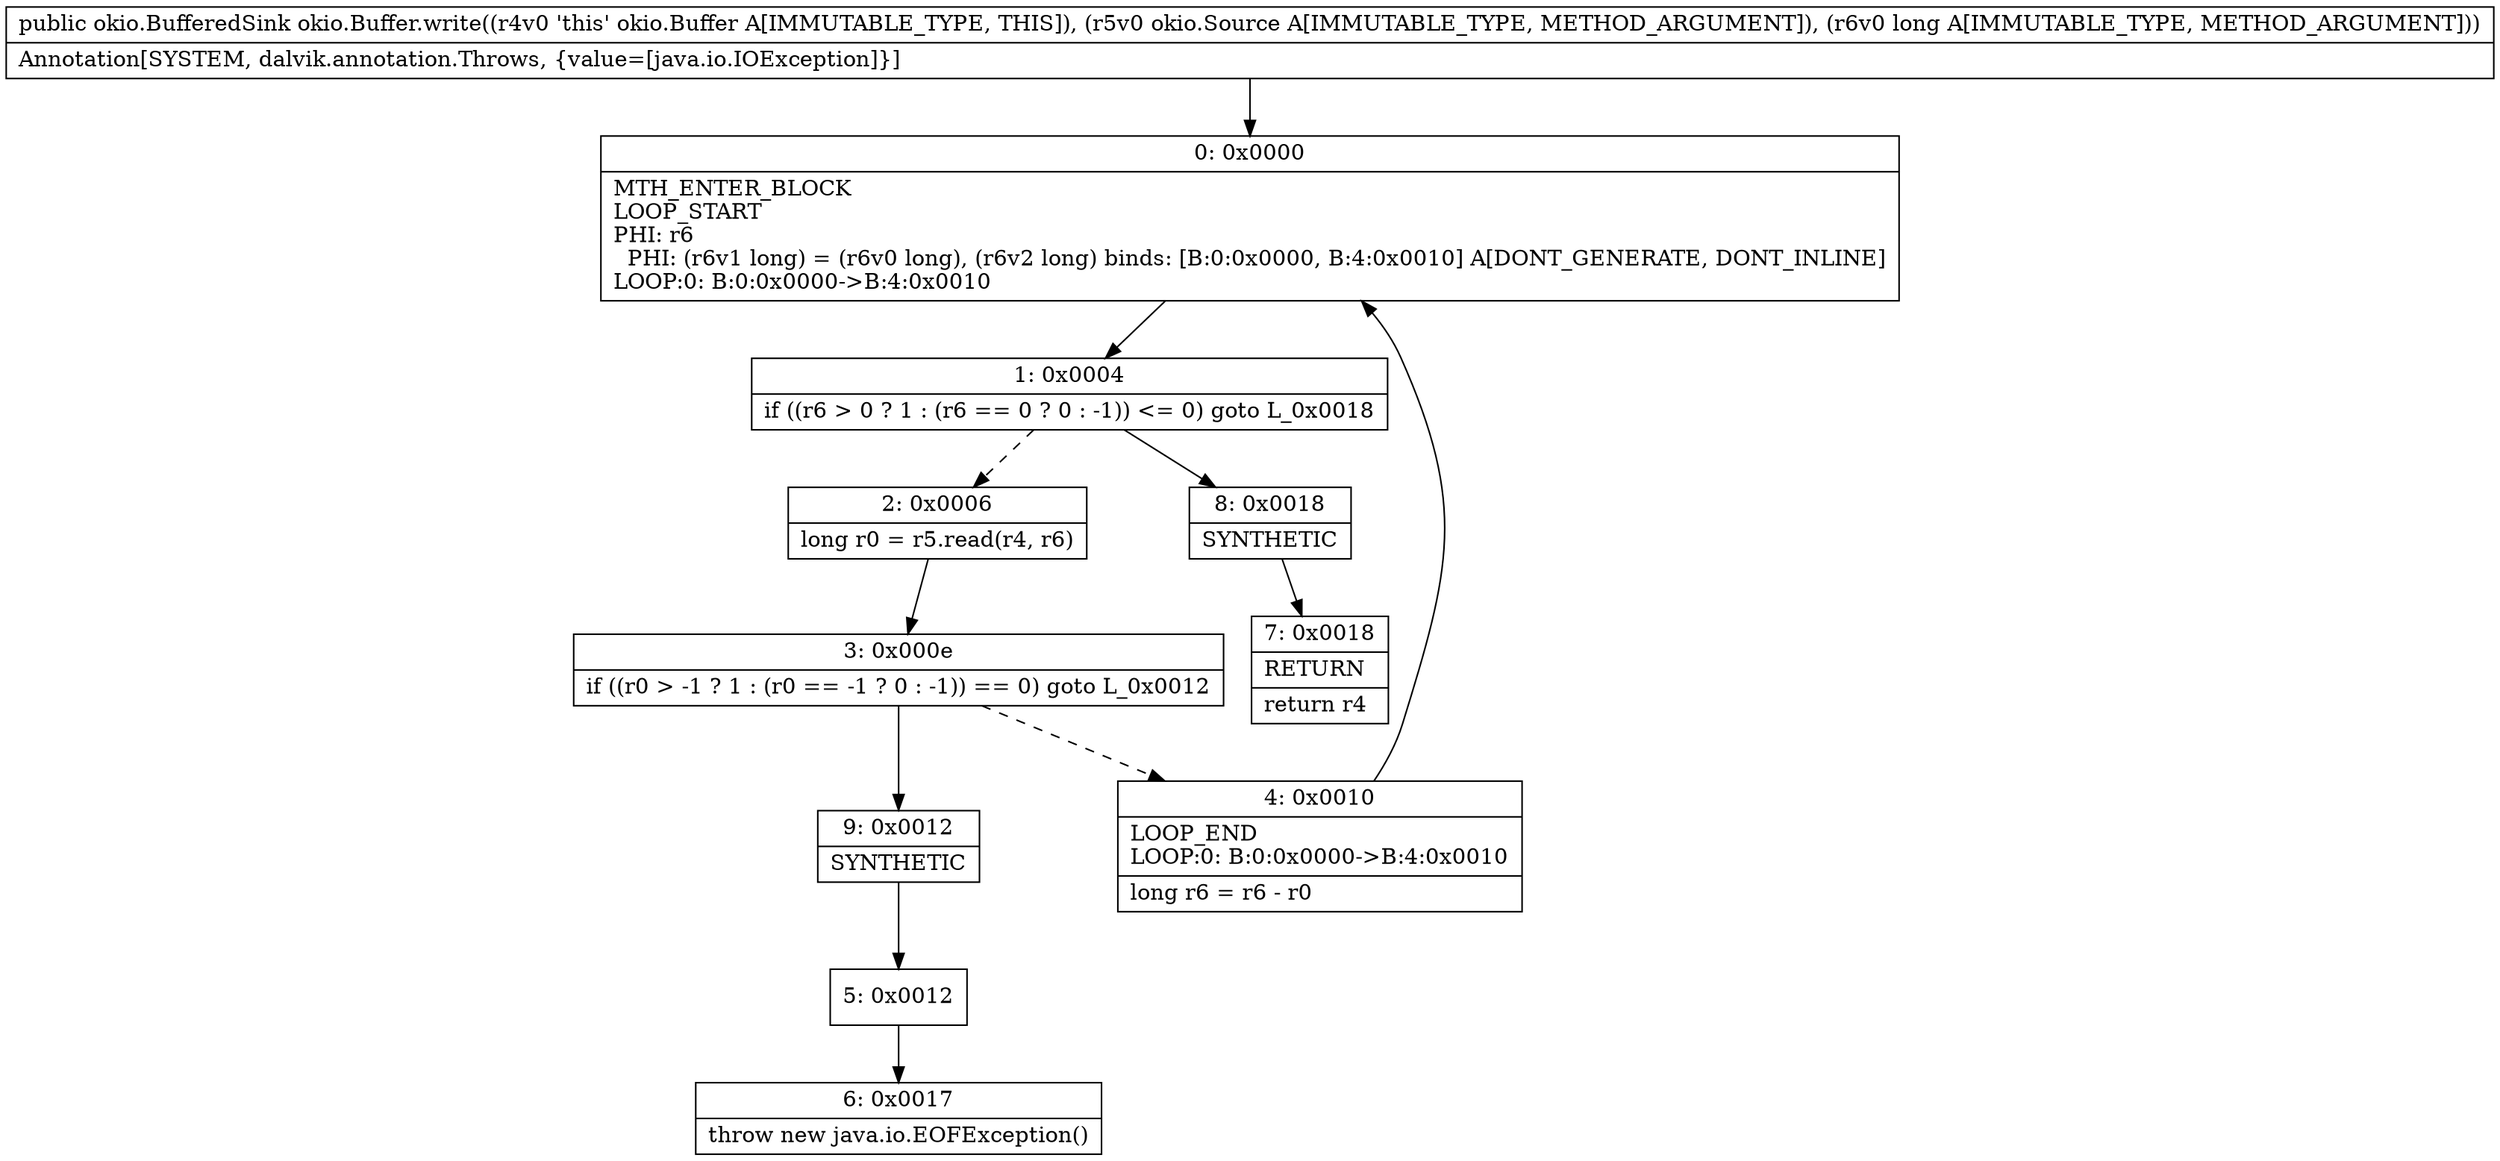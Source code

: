 digraph "CFG forokio.Buffer.write(Lokio\/Source;J)Lokio\/BufferedSink;" {
Node_0 [shape=record,label="{0\:\ 0x0000|MTH_ENTER_BLOCK\lLOOP_START\lPHI: r6 \l  PHI: (r6v1 long) = (r6v0 long), (r6v2 long) binds: [B:0:0x0000, B:4:0x0010] A[DONT_GENERATE, DONT_INLINE]\lLOOP:0: B:0:0x0000\-\>B:4:0x0010\l}"];
Node_1 [shape=record,label="{1\:\ 0x0004|if ((r6 \> 0 ? 1 : (r6 == 0 ? 0 : \-1)) \<= 0) goto L_0x0018\l}"];
Node_2 [shape=record,label="{2\:\ 0x0006|long r0 = r5.read(r4, r6)\l}"];
Node_3 [shape=record,label="{3\:\ 0x000e|if ((r0 \> \-1 ? 1 : (r0 == \-1 ? 0 : \-1)) == 0) goto L_0x0012\l}"];
Node_4 [shape=record,label="{4\:\ 0x0010|LOOP_END\lLOOP:0: B:0:0x0000\-\>B:4:0x0010\l|long r6 = r6 \- r0\l}"];
Node_5 [shape=record,label="{5\:\ 0x0012}"];
Node_6 [shape=record,label="{6\:\ 0x0017|throw new java.io.EOFException()\l}"];
Node_7 [shape=record,label="{7\:\ 0x0018|RETURN\l|return r4\l}"];
Node_8 [shape=record,label="{8\:\ 0x0018|SYNTHETIC\l}"];
Node_9 [shape=record,label="{9\:\ 0x0012|SYNTHETIC\l}"];
MethodNode[shape=record,label="{public okio.BufferedSink okio.Buffer.write((r4v0 'this' okio.Buffer A[IMMUTABLE_TYPE, THIS]), (r5v0 okio.Source A[IMMUTABLE_TYPE, METHOD_ARGUMENT]), (r6v0 long A[IMMUTABLE_TYPE, METHOD_ARGUMENT]))  | Annotation[SYSTEM, dalvik.annotation.Throws, \{value=[java.io.IOException]\}]\l}"];
MethodNode -> Node_0;
Node_0 -> Node_1;
Node_1 -> Node_2[style=dashed];
Node_1 -> Node_8;
Node_2 -> Node_3;
Node_3 -> Node_4[style=dashed];
Node_3 -> Node_9;
Node_4 -> Node_0;
Node_5 -> Node_6;
Node_8 -> Node_7;
Node_9 -> Node_5;
}

